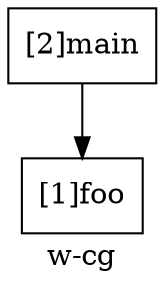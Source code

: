 digraph "w-cg"{
	label="w-cg";


	// Define the nodes
	N1 [shape=rectangle, color=black,label="[1]foo"];
	N2 [shape=rectangle, color=black,label="[2]main"];


	// Define the edges
	N2 -> N1[color=black,label=""];
}
